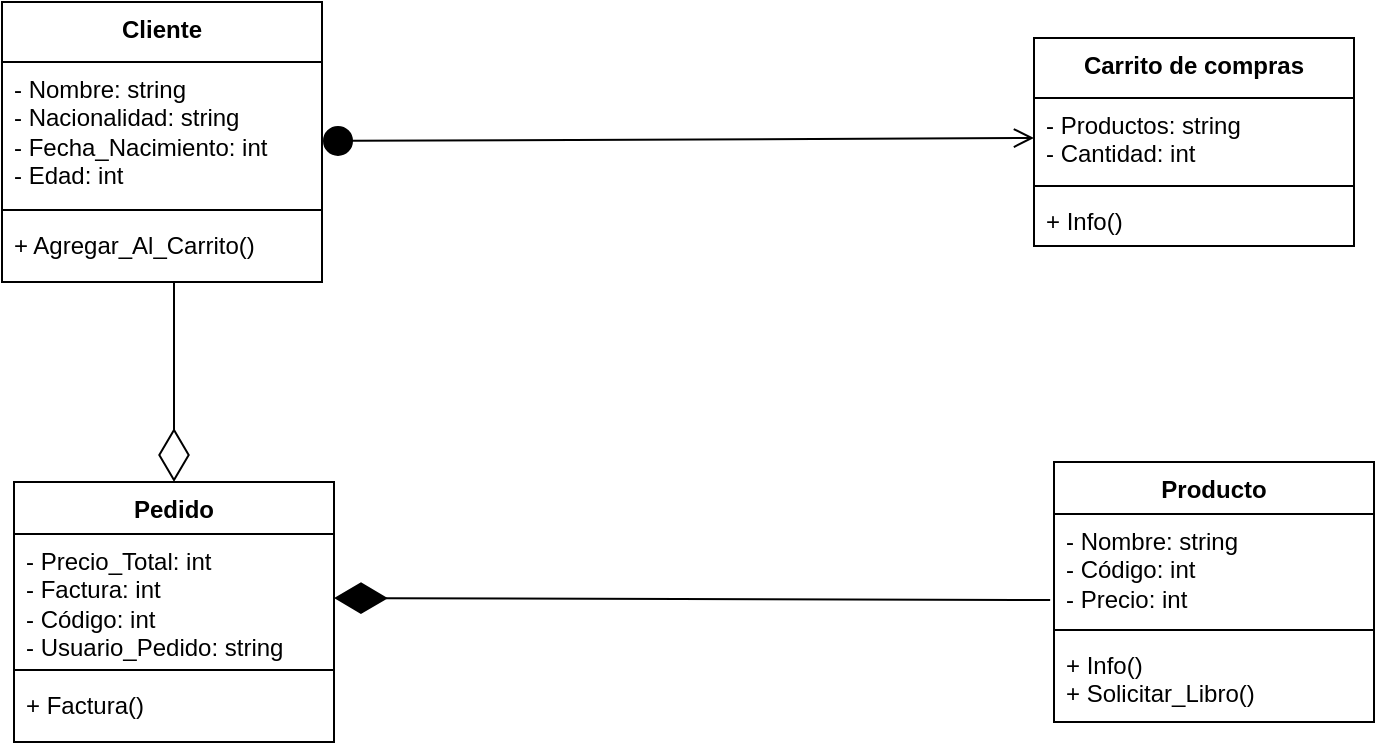 <mxfile version="28.1.1">
  <diagram name="Página-1" id="OlFuU1qfhQJKUxHSEtWv">
    <mxGraphModel dx="1025" dy="431" grid="1" gridSize="10" guides="1" tooltips="1" connect="1" arrows="1" fold="1" page="1" pageScale="1" pageWidth="827" pageHeight="1169" math="0" shadow="0">
      <root>
        <mxCell id="0" />
        <mxCell id="1" parent="0" />
        <mxCell id="YkMU0EBe-9VKHpdT4AGa-2" value="Carrito de compras" style="swimlane;fontStyle=1;align=center;verticalAlign=top;childLayout=stackLayout;horizontal=1;startSize=30;horizontalStack=0;resizeParent=1;resizeParentMax=0;resizeLast=0;collapsible=1;marginBottom=0;whiteSpace=wrap;html=1;" vertex="1" parent="1">
          <mxGeometry x="590" y="68" width="160" height="104" as="geometry" />
        </mxCell>
        <mxCell id="YkMU0EBe-9VKHpdT4AGa-3" value="- Productos: string&lt;div&gt;- Cantidad: int&lt;/div&gt;&lt;div&gt;&lt;br&gt;&lt;/div&gt;" style="text;strokeColor=none;fillColor=none;align=left;verticalAlign=top;spacingLeft=4;spacingRight=4;overflow=hidden;rotatable=0;points=[[0,0.5],[1,0.5]];portConstraint=eastwest;whiteSpace=wrap;html=1;" vertex="1" parent="YkMU0EBe-9VKHpdT4AGa-2">
          <mxGeometry y="30" width="160" height="40" as="geometry" />
        </mxCell>
        <mxCell id="YkMU0EBe-9VKHpdT4AGa-4" value="" style="line;strokeWidth=1;fillColor=none;align=left;verticalAlign=middle;spacingTop=-1;spacingLeft=3;spacingRight=3;rotatable=0;labelPosition=right;points=[];portConstraint=eastwest;strokeColor=inherit;" vertex="1" parent="YkMU0EBe-9VKHpdT4AGa-2">
          <mxGeometry y="70" width="160" height="8" as="geometry" />
        </mxCell>
        <mxCell id="YkMU0EBe-9VKHpdT4AGa-5" value="+ Info()" style="text;strokeColor=none;fillColor=none;align=left;verticalAlign=top;spacingLeft=4;spacingRight=4;overflow=hidden;rotatable=0;points=[[0,0.5],[1,0.5]];portConstraint=eastwest;whiteSpace=wrap;html=1;" vertex="1" parent="YkMU0EBe-9VKHpdT4AGa-2">
          <mxGeometry y="78" width="160" height="26" as="geometry" />
        </mxCell>
        <mxCell id="YkMU0EBe-9VKHpdT4AGa-6" value="Cliente" style="swimlane;fontStyle=1;align=center;verticalAlign=top;childLayout=stackLayout;horizontal=1;startSize=30;horizontalStack=0;resizeParent=1;resizeParentMax=0;resizeLast=0;collapsible=1;marginBottom=0;whiteSpace=wrap;html=1;" vertex="1" parent="1">
          <mxGeometry x="74" y="50" width="160" height="140" as="geometry">
            <mxRectangle x="240" y="130" width="70" height="30" as="alternateBounds" />
          </mxGeometry>
        </mxCell>
        <mxCell id="YkMU0EBe-9VKHpdT4AGa-7" value="- Nombre: string&lt;div&gt;- Nacionalidad: string&lt;/div&gt;&lt;div&gt;- Fecha_Nacimiento: int&lt;/div&gt;&lt;div&gt;- Edad: int&lt;/div&gt;" style="text;strokeColor=none;fillColor=none;align=left;verticalAlign=top;spacingLeft=4;spacingRight=4;overflow=hidden;rotatable=0;points=[[0,0.5],[1,0.5]];portConstraint=eastwest;whiteSpace=wrap;html=1;" vertex="1" parent="YkMU0EBe-9VKHpdT4AGa-6">
          <mxGeometry y="30" width="160" height="70" as="geometry" />
        </mxCell>
        <mxCell id="YkMU0EBe-9VKHpdT4AGa-8" value="" style="line;strokeWidth=1;fillColor=none;align=left;verticalAlign=middle;spacingTop=-1;spacingLeft=3;spacingRight=3;rotatable=0;labelPosition=right;points=[];portConstraint=eastwest;strokeColor=inherit;" vertex="1" parent="YkMU0EBe-9VKHpdT4AGa-6">
          <mxGeometry y="100" width="160" height="8" as="geometry" />
        </mxCell>
        <mxCell id="YkMU0EBe-9VKHpdT4AGa-9" value="+ Agregar_Al_Carrito()&lt;div&gt;&lt;br&gt;&lt;/div&gt;" style="text;strokeColor=none;fillColor=none;align=left;verticalAlign=top;spacingLeft=4;spacingRight=4;overflow=hidden;rotatable=0;points=[[0,0.5],[1,0.5]];portConstraint=eastwest;whiteSpace=wrap;html=1;" vertex="1" parent="YkMU0EBe-9VKHpdT4AGa-6">
          <mxGeometry y="108" width="160" height="32" as="geometry" />
        </mxCell>
        <mxCell id="YkMU0EBe-9VKHpdT4AGa-10" value="Producto" style="swimlane;fontStyle=1;align=center;verticalAlign=top;childLayout=stackLayout;horizontal=1;startSize=26;horizontalStack=0;resizeParent=1;resizeParentMax=0;resizeLast=0;collapsible=1;marginBottom=0;whiteSpace=wrap;html=1;" vertex="1" parent="1">
          <mxGeometry x="600" y="280" width="160" height="130" as="geometry" />
        </mxCell>
        <mxCell id="YkMU0EBe-9VKHpdT4AGa-11" value="- Nombre: string&lt;div&gt;- Código: int&lt;/div&gt;&lt;div&gt;- Precio: int&lt;/div&gt;" style="text;strokeColor=none;fillColor=none;align=left;verticalAlign=top;spacingLeft=4;spacingRight=4;overflow=hidden;rotatable=0;points=[[0,0.5],[1,0.5]];portConstraint=eastwest;whiteSpace=wrap;html=1;" vertex="1" parent="YkMU0EBe-9VKHpdT4AGa-10">
          <mxGeometry y="26" width="160" height="54" as="geometry" />
        </mxCell>
        <mxCell id="YkMU0EBe-9VKHpdT4AGa-12" value="" style="line;strokeWidth=1;fillColor=none;align=left;verticalAlign=middle;spacingTop=-1;spacingLeft=3;spacingRight=3;rotatable=0;labelPosition=right;points=[];portConstraint=eastwest;strokeColor=inherit;" vertex="1" parent="YkMU0EBe-9VKHpdT4AGa-10">
          <mxGeometry y="80" width="160" height="8" as="geometry" />
        </mxCell>
        <mxCell id="YkMU0EBe-9VKHpdT4AGa-13" value="+ Info()&lt;div&gt;+ Solicitar_Libro()&lt;/div&gt;" style="text;strokeColor=none;fillColor=none;align=left;verticalAlign=top;spacingLeft=4;spacingRight=4;overflow=hidden;rotatable=0;points=[[0,0.5],[1,0.5]];portConstraint=eastwest;whiteSpace=wrap;html=1;" vertex="1" parent="YkMU0EBe-9VKHpdT4AGa-10">
          <mxGeometry y="88" width="160" height="42" as="geometry" />
        </mxCell>
        <mxCell id="YkMU0EBe-9VKHpdT4AGa-14" value="Pedido" style="swimlane;fontStyle=1;align=center;verticalAlign=top;childLayout=stackLayout;horizontal=1;startSize=26;horizontalStack=0;resizeParent=1;resizeParentMax=0;resizeLast=0;collapsible=1;marginBottom=0;whiteSpace=wrap;html=1;" vertex="1" parent="1">
          <mxGeometry x="80" y="290" width="160" height="130" as="geometry" />
        </mxCell>
        <mxCell id="YkMU0EBe-9VKHpdT4AGa-15" value="- Precio_Total: int&lt;div&gt;- Factura: int&lt;/div&gt;&lt;div&gt;- Código: int&lt;/div&gt;&lt;div&gt;- Usuario_Pedido: string&lt;/div&gt;" style="text;strokeColor=none;fillColor=none;align=left;verticalAlign=top;spacingLeft=4;spacingRight=4;overflow=hidden;rotatable=0;points=[[0,0.5],[1,0.5]];portConstraint=eastwest;whiteSpace=wrap;html=1;" vertex="1" parent="YkMU0EBe-9VKHpdT4AGa-14">
          <mxGeometry y="26" width="160" height="64" as="geometry" />
        </mxCell>
        <mxCell id="YkMU0EBe-9VKHpdT4AGa-16" value="" style="line;strokeWidth=1;fillColor=none;align=left;verticalAlign=middle;spacingTop=-1;spacingLeft=3;spacingRight=3;rotatable=0;labelPosition=right;points=[];portConstraint=eastwest;strokeColor=inherit;" vertex="1" parent="YkMU0EBe-9VKHpdT4AGa-14">
          <mxGeometry y="90" width="160" height="8" as="geometry" />
        </mxCell>
        <mxCell id="YkMU0EBe-9VKHpdT4AGa-17" value="+ Factura()&lt;div&gt;&lt;br&gt;&lt;/div&gt;" style="text;strokeColor=none;fillColor=none;align=left;verticalAlign=top;spacingLeft=4;spacingRight=4;overflow=hidden;rotatable=0;points=[[0,0.5],[1,0.5]];portConstraint=eastwest;whiteSpace=wrap;html=1;" vertex="1" parent="YkMU0EBe-9VKHpdT4AGa-14">
          <mxGeometry y="98" width="160" height="32" as="geometry" />
        </mxCell>
        <mxCell id="YkMU0EBe-9VKHpdT4AGa-21" value="" style="html=1;verticalAlign=bottom;startArrow=circle;startFill=1;endArrow=open;startSize=6;endSize=8;curved=0;rounded=0;entryX=0;entryY=0.5;entryDx=0;entryDy=0;" edge="1" parent="1" target="YkMU0EBe-9VKHpdT4AGa-3">
          <mxGeometry width="80" relative="1" as="geometry">
            <mxPoint x="234" y="119.5" as="sourcePoint" />
            <mxPoint x="314" y="119.5" as="targetPoint" />
          </mxGeometry>
        </mxCell>
        <mxCell id="YkMU0EBe-9VKHpdT4AGa-23" value="" style="endArrow=diamondThin;endFill=0;endSize=24;html=1;rounded=0;" edge="1" parent="1">
          <mxGeometry width="160" relative="1" as="geometry">
            <mxPoint x="160" y="190" as="sourcePoint" />
            <mxPoint x="160" y="290" as="targetPoint" />
          </mxGeometry>
        </mxCell>
        <mxCell id="YkMU0EBe-9VKHpdT4AGa-24" value="" style="endArrow=diamondThin;endFill=1;endSize=24;html=1;rounded=0;entryX=1;entryY=0.5;entryDx=0;entryDy=0;exitX=-0.012;exitY=0.796;exitDx=0;exitDy=0;exitPerimeter=0;" edge="1" parent="1" source="YkMU0EBe-9VKHpdT4AGa-11" target="YkMU0EBe-9VKHpdT4AGa-15">
          <mxGeometry width="160" relative="1" as="geometry">
            <mxPoint x="310" y="344.5" as="sourcePoint" />
            <mxPoint x="470" y="344.5" as="targetPoint" />
          </mxGeometry>
        </mxCell>
      </root>
    </mxGraphModel>
  </diagram>
</mxfile>
